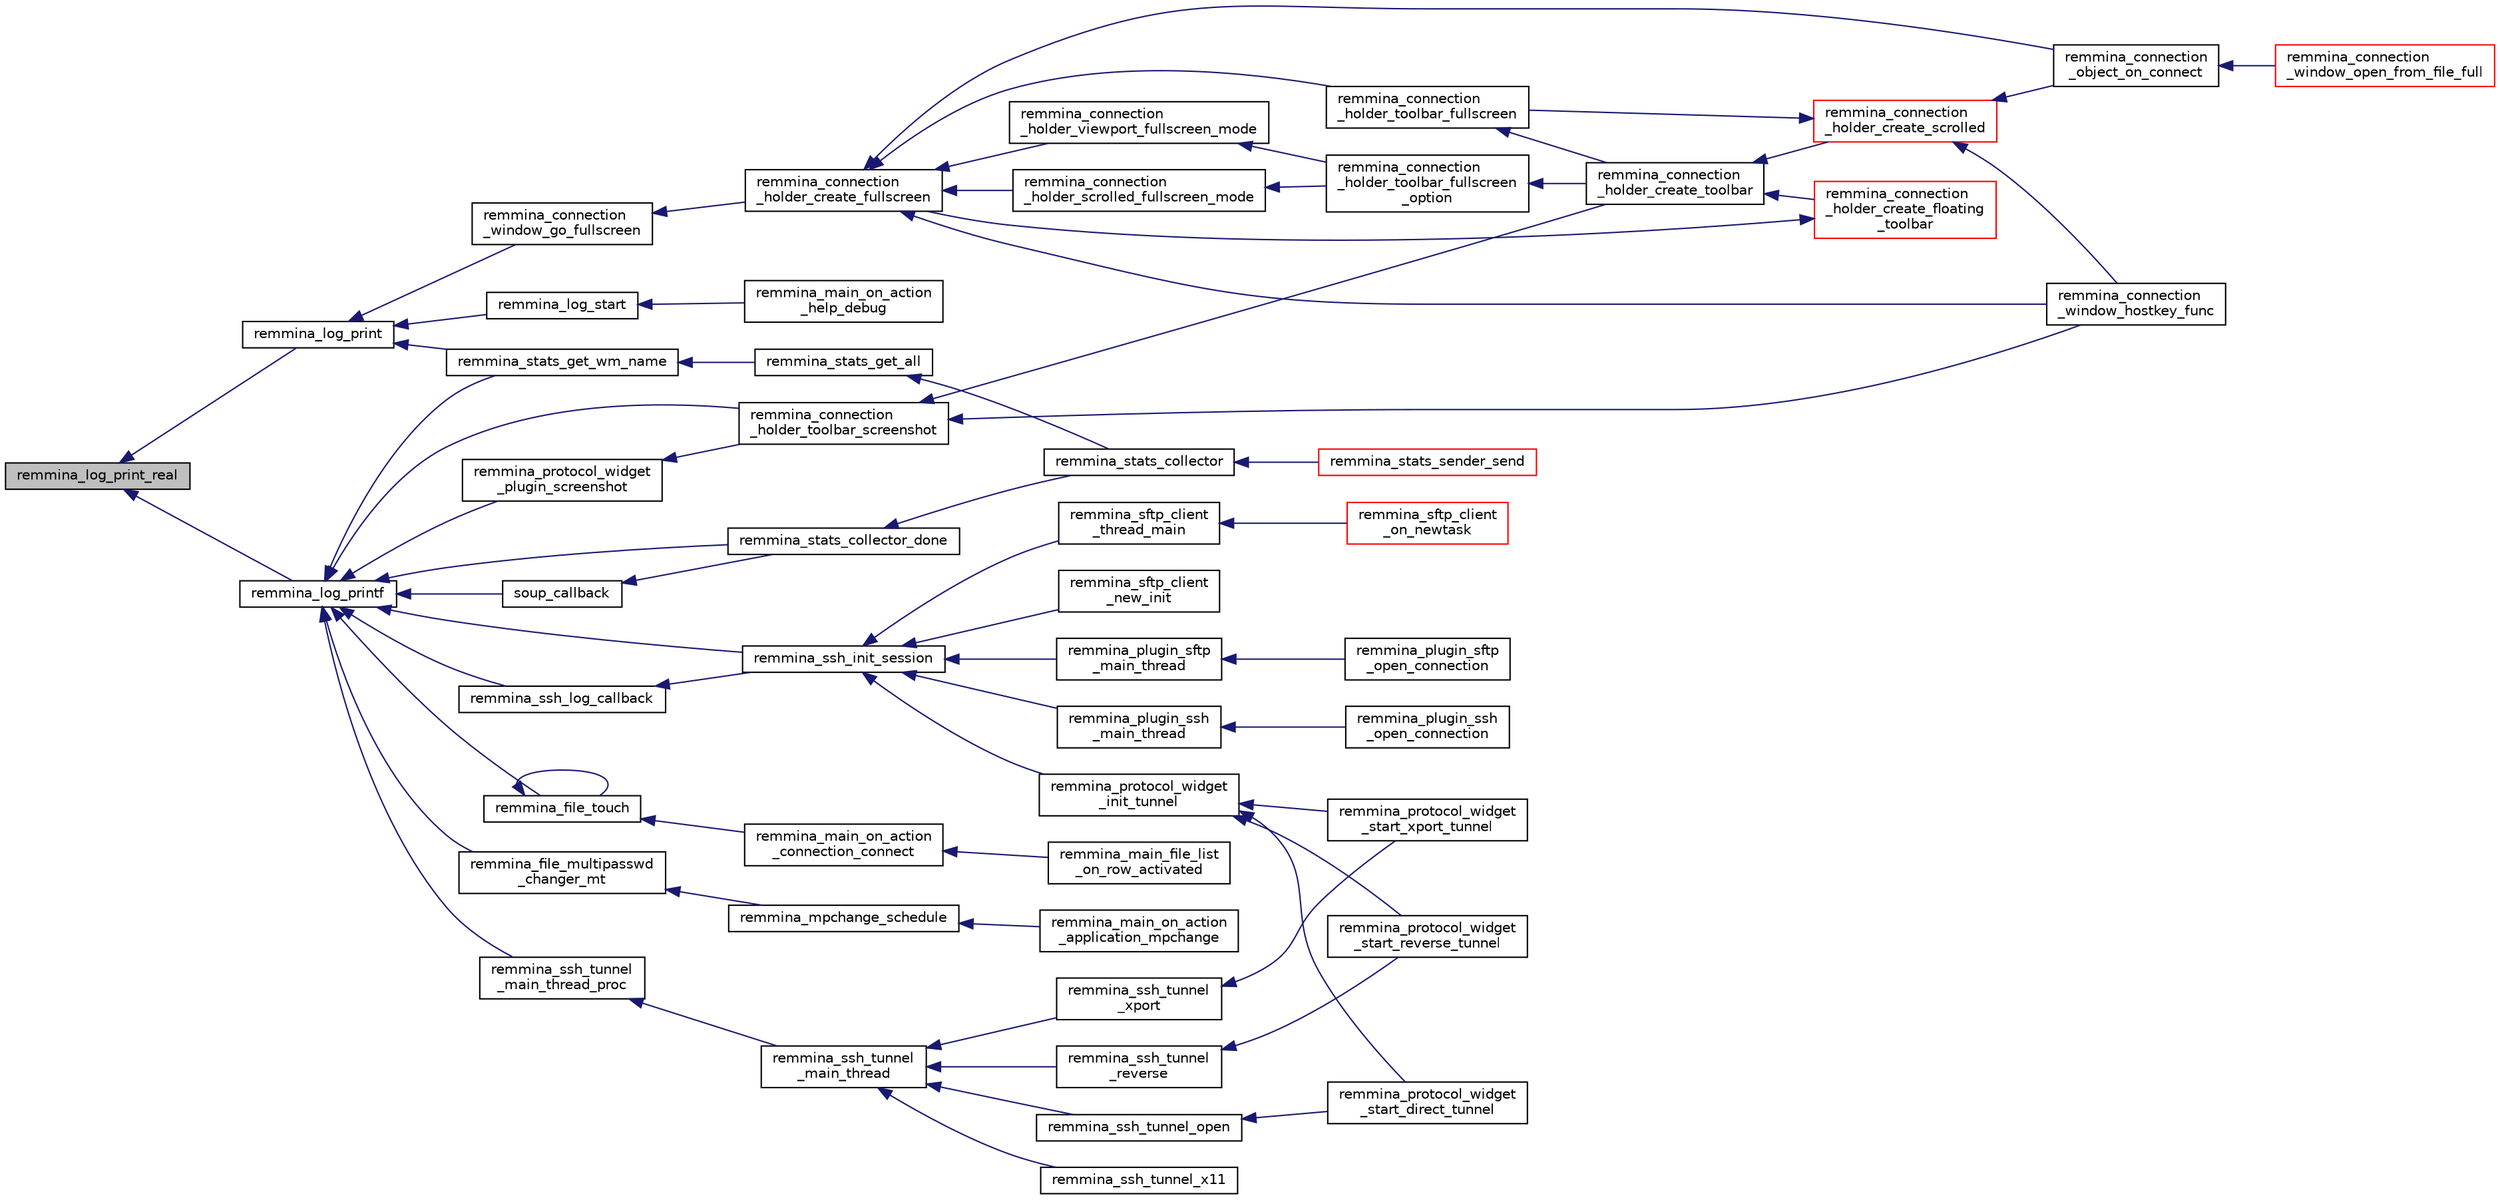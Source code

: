 digraph "remmina_log_print_real"
{
  edge [fontname="Helvetica",fontsize="10",labelfontname="Helvetica",labelfontsize="10"];
  node [fontname="Helvetica",fontsize="10",shape=record];
  rankdir="LR";
  Node188 [label="remmina_log_print_real",height=0.2,width=0.4,color="black", fillcolor="grey75", style="filled", fontcolor="black"];
  Node188 -> Node189 [dir="back",color="midnightblue",fontsize="10",style="solid",fontname="Helvetica"];
  Node189 [label="remmina_log_print",height=0.2,width=0.4,color="black", fillcolor="white", style="filled",URL="$remmina__log_8h.html#aca8f826a273194e22f4467421af9b3aa"];
  Node189 -> Node190 [dir="back",color="midnightblue",fontsize="10",style="solid",fontname="Helvetica"];
  Node190 [label="remmina_connection\l_window_go_fullscreen",height=0.2,width=0.4,color="black", fillcolor="white", style="filled",URL="$remmina__connection__window_8c.html#a10b3a54bf50f7522ee272932673e9419"];
  Node190 -> Node191 [dir="back",color="midnightblue",fontsize="10",style="solid",fontname="Helvetica"];
  Node191 [label="remmina_connection\l_holder_create_fullscreen",height=0.2,width=0.4,color="black", fillcolor="white", style="filled",URL="$remmina__connection__window_8c.html#ae67ca4d276339723c1ff87fc224eaccf"];
  Node191 -> Node192 [dir="back",color="midnightblue",fontsize="10",style="solid",fontname="Helvetica"];
  Node192 [label="remmina_connection\l_holder_toolbar_fullscreen",height=0.2,width=0.4,color="black", fillcolor="white", style="filled",URL="$remmina__connection__window_8c.html#a02ac20f50f1b7b816bd7208127efdbee"];
  Node192 -> Node193 [dir="back",color="midnightblue",fontsize="10",style="solid",fontname="Helvetica"];
  Node193 [label="remmina_connection\l_holder_create_toolbar",height=0.2,width=0.4,color="black", fillcolor="white", style="filled",URL="$remmina__connection__window_8c.html#af8138da72278e9e9000276e08a6fd984"];
  Node193 -> Node194 [dir="back",color="midnightblue",fontsize="10",style="solid",fontname="Helvetica"];
  Node194 [label="remmina_connection\l_holder_create_floating\l_toolbar",height=0.2,width=0.4,color="red", fillcolor="white", style="filled",URL="$remmina__connection__window_8c.html#a967dca6c1876afc3e6bcb763f9709d43"];
  Node194 -> Node191 [dir="back",color="midnightblue",fontsize="10",style="solid",fontname="Helvetica"];
  Node193 -> Node197 [dir="back",color="midnightblue",fontsize="10",style="solid",fontname="Helvetica"];
  Node197 [label="remmina_connection\l_holder_create_scrolled",height=0.2,width=0.4,color="red", fillcolor="white", style="filled",URL="$remmina__connection__window_8c.html#a57b3656c37df65d276ddd50a16906dc7"];
  Node197 -> Node192 [dir="back",color="midnightblue",fontsize="10",style="solid",fontname="Helvetica"];
  Node197 -> Node200 [dir="back",color="midnightblue",fontsize="10",style="solid",fontname="Helvetica"];
  Node200 [label="remmina_connection\l_window_hostkey_func",height=0.2,width=0.4,color="black", fillcolor="white", style="filled",URL="$remmina__connection__window_8c.html#abef663d930076deb3105f86dabe2a9c3"];
  Node197 -> Node201 [dir="back",color="midnightblue",fontsize="10",style="solid",fontname="Helvetica"];
  Node201 [label="remmina_connection\l_object_on_connect",height=0.2,width=0.4,color="black", fillcolor="white", style="filled",URL="$remmina__connection__window_8c.html#a0ad685a873ecef95ec13caba17e0c22e"];
  Node201 -> Node202 [dir="back",color="midnightblue",fontsize="10",style="solid",fontname="Helvetica"];
  Node202 [label="remmina_connection\l_window_open_from_file_full",height=0.2,width=0.4,color="red", fillcolor="white", style="filled",URL="$remmina__connection__window_8h.html#adbf2b670ca3bae96a99cb0b36021a961"];
  Node191 -> Node247 [dir="back",color="midnightblue",fontsize="10",style="solid",fontname="Helvetica"];
  Node247 [label="remmina_connection\l_holder_viewport_fullscreen_mode",height=0.2,width=0.4,color="black", fillcolor="white", style="filled",URL="$remmina__connection__window_8c.html#a0e99d0ff8c39f2c6de508eee9ef498c5"];
  Node247 -> Node248 [dir="back",color="midnightblue",fontsize="10",style="solid",fontname="Helvetica"];
  Node248 [label="remmina_connection\l_holder_toolbar_fullscreen\l_option",height=0.2,width=0.4,color="black", fillcolor="white", style="filled",URL="$remmina__connection__window_8c.html#a1415cdcbed0e6fe9a7978586bf132207"];
  Node248 -> Node193 [dir="back",color="midnightblue",fontsize="10",style="solid",fontname="Helvetica"];
  Node191 -> Node249 [dir="back",color="midnightblue",fontsize="10",style="solid",fontname="Helvetica"];
  Node249 [label="remmina_connection\l_holder_scrolled_fullscreen_mode",height=0.2,width=0.4,color="black", fillcolor="white", style="filled",URL="$remmina__connection__window_8c.html#aa25cae5c0e15e13b817b925e42a044a9"];
  Node249 -> Node248 [dir="back",color="midnightblue",fontsize="10",style="solid",fontname="Helvetica"];
  Node191 -> Node200 [dir="back",color="midnightblue",fontsize="10",style="solid",fontname="Helvetica"];
  Node191 -> Node201 [dir="back",color="midnightblue",fontsize="10",style="solid",fontname="Helvetica"];
  Node189 -> Node250 [dir="back",color="midnightblue",fontsize="10",style="solid",fontname="Helvetica"];
  Node250 [label="remmina_log_start",height=0.2,width=0.4,color="black", fillcolor="white", style="filled",URL="$remmina__log_8h.html#a0b1a2e5262436772262a859cc1e23683"];
  Node250 -> Node251 [dir="back",color="midnightblue",fontsize="10",style="solid",fontname="Helvetica"];
  Node251 [label="remmina_main_on_action\l_help_debug",height=0.2,width=0.4,color="black", fillcolor="white", style="filled",URL="$remmina__main_8c.html#a6034bd779c678857e0561266ef3c0170"];
  Node189 -> Node252 [dir="back",color="midnightblue",fontsize="10",style="solid",fontname="Helvetica"];
  Node252 [label="remmina_stats_get_wm_name",height=0.2,width=0.4,color="black", fillcolor="white", style="filled",URL="$remmina__stats_8c.html#ae596da7901fb3b45b7290a1d70b3ea3a"];
  Node252 -> Node253 [dir="back",color="midnightblue",fontsize="10",style="solid",fontname="Helvetica"];
  Node253 [label="remmina_stats_get_all",height=0.2,width=0.4,color="black", fillcolor="white", style="filled",URL="$remmina__stats_8h.html#a7a1c9ab1abc1fdf78239d11b802843ae",tooltip="Get all statistics in json format to send periodically to the PHP server. "];
  Node253 -> Node254 [dir="back",color="midnightblue",fontsize="10",style="solid",fontname="Helvetica"];
  Node254 [label="remmina_stats_collector",height=0.2,width=0.4,color="black", fillcolor="white", style="filled",URL="$remmina__stats__sender_8c.html#a9fb1f78014c902387de47961e8245518"];
  Node254 -> Node255 [dir="back",color="midnightblue",fontsize="10",style="solid",fontname="Helvetica"];
  Node255 [label="remmina_stats_sender_send",height=0.2,width=0.4,color="red", fillcolor="white", style="filled",URL="$remmina__stats__sender_8h.html#adcfe144769bc83b3a6cc216eb3589919"];
  Node188 -> Node261 [dir="back",color="midnightblue",fontsize="10",style="solid",fontname="Helvetica"];
  Node261 [label="remmina_log_printf",height=0.2,width=0.4,color="black", fillcolor="white", style="filled",URL="$remmina__log_8h.html#ac7848510c1fe1990c992e28cd31af9d8"];
  Node261 -> Node262 [dir="back",color="midnightblue",fontsize="10",style="solid",fontname="Helvetica"];
  Node262 [label="remmina_connection\l_holder_toolbar_screenshot",height=0.2,width=0.4,color="black", fillcolor="white", style="filled",URL="$remmina__connection__window_8c.html#a7959ed5b51966bb0fb9e7b84bbb9878d"];
  Node262 -> Node193 [dir="back",color="midnightblue",fontsize="10",style="solid",fontname="Helvetica"];
  Node262 -> Node200 [dir="back",color="midnightblue",fontsize="10",style="solid",fontname="Helvetica"];
  Node261 -> Node263 [dir="back",color="midnightblue",fontsize="10",style="solid",fontname="Helvetica"];
  Node263 [label="remmina_file_touch",height=0.2,width=0.4,color="black", fillcolor="white", style="filled",URL="$remmina__file_8h.html#a3560cd6da715aad2428f8eab2a96b4e3",tooltip="Update the atime and mtime of a given filename. "];
  Node263 -> Node263 [dir="back",color="midnightblue",fontsize="10",style="solid",fontname="Helvetica"];
  Node263 -> Node226 [dir="back",color="midnightblue",fontsize="10",style="solid",fontname="Helvetica"];
  Node226 [label="remmina_main_on_action\l_connection_connect",height=0.2,width=0.4,color="black", fillcolor="white", style="filled",URL="$remmina__main_8c.html#ae023d1cb099a4f7bee79f13760566cbf"];
  Node226 -> Node227 [dir="back",color="midnightblue",fontsize="10",style="solid",fontname="Helvetica"];
  Node227 [label="remmina_main_file_list\l_on_row_activated",height=0.2,width=0.4,color="black", fillcolor="white", style="filled",URL="$remmina__main_8c.html#aba1a89a2400c5cc8373c6bd34602ac10"];
  Node261 -> Node264 [dir="back",color="midnightblue",fontsize="10",style="solid",fontname="Helvetica"];
  Node264 [label="remmina_file_multipasswd\l_changer_mt",height=0.2,width=0.4,color="black", fillcolor="white", style="filled",URL="$remmina__mpchange_8c.html#a525273e9a7f849c9d072467d216762b2"];
  Node264 -> Node265 [dir="back",color="midnightblue",fontsize="10",style="solid",fontname="Helvetica"];
  Node265 [label="remmina_mpchange_schedule",height=0.2,width=0.4,color="black", fillcolor="white", style="filled",URL="$remmina__mpchange_8h.html#a8627f0b2ac822c2f57a4eddc843a8fed"];
  Node265 -> Node266 [dir="back",color="midnightblue",fontsize="10",style="solid",fontname="Helvetica"];
  Node266 [label="remmina_main_on_action\l_application_mpchange",height=0.2,width=0.4,color="black", fillcolor="white", style="filled",URL="$remmina__main_8c.html#ab4f57cd4cee702be983cf78ed13de578"];
  Node261 -> Node267 [dir="back",color="midnightblue",fontsize="10",style="solid",fontname="Helvetica"];
  Node267 [label="remmina_protocol_widget\l_plugin_screenshot",height=0.2,width=0.4,color="black", fillcolor="white", style="filled",URL="$remmina__protocol__widget_8h.html#a57ac13fc4a2653c40e0601183628c0ca"];
  Node267 -> Node262 [dir="back",color="midnightblue",fontsize="10",style="solid",fontname="Helvetica"];
  Node261 -> Node268 [dir="back",color="midnightblue",fontsize="10",style="solid",fontname="Helvetica"];
  Node268 [label="remmina_ssh_log_callback",height=0.2,width=0.4,color="black", fillcolor="white", style="filled",URL="$remmina__ssh_8c.html#a5a3191a46707e450ee51286976531225"];
  Node268 -> Node269 [dir="back",color="midnightblue",fontsize="10",style="solid",fontname="Helvetica"];
  Node269 [label="remmina_ssh_init_session",height=0.2,width=0.4,color="black", fillcolor="white", style="filled",URL="$remmina__ssh_8h.html#a624b8ac30ddcd00ebda0b51d504f5a33"];
  Node269 -> Node270 [dir="back",color="midnightblue",fontsize="10",style="solid",fontname="Helvetica"];
  Node270 [label="remmina_protocol_widget\l_init_tunnel",height=0.2,width=0.4,color="black", fillcolor="white", style="filled",URL="$remmina__protocol__widget_8c.html#a8c7b715825ff576b24d2878976d20f20"];
  Node270 -> Node271 [dir="back",color="midnightblue",fontsize="10",style="solid",fontname="Helvetica"];
  Node271 [label="remmina_protocol_widget\l_start_direct_tunnel",height=0.2,width=0.4,color="black", fillcolor="white", style="filled",URL="$remmina__protocol__widget_8h.html#a9d55210413d6a313478f81cf76ecf1b7",tooltip="Start an SSH tunnel if possible and return the host:port string. "];
  Node270 -> Node272 [dir="back",color="midnightblue",fontsize="10",style="solid",fontname="Helvetica"];
  Node272 [label="remmina_protocol_widget\l_start_reverse_tunnel",height=0.2,width=0.4,color="black", fillcolor="white", style="filled",URL="$remmina__protocol__widget_8h.html#aa6d9f2f558fcd9e7fe58eefcde1c3c5c"];
  Node270 -> Node273 [dir="back",color="midnightblue",fontsize="10",style="solid",fontname="Helvetica"];
  Node273 [label="remmina_protocol_widget\l_start_xport_tunnel",height=0.2,width=0.4,color="black", fillcolor="white", style="filled",URL="$remmina__protocol__widget_8h.html#a172fa9cf2ce196c9846a3e47ea9036b4"];
  Node269 -> Node274 [dir="back",color="midnightblue",fontsize="10",style="solid",fontname="Helvetica"];
  Node274 [label="remmina_sftp_client\l_thread_main",height=0.2,width=0.4,color="black", fillcolor="white", style="filled",URL="$remmina__sftp__client_8c.html#aea3e3b72fb51d466fee78af11234d7b7"];
  Node274 -> Node275 [dir="back",color="midnightblue",fontsize="10",style="solid",fontname="Helvetica"];
  Node275 [label="remmina_sftp_client\l_on_newtask",height=0.2,width=0.4,color="red", fillcolor="white", style="filled",URL="$remmina__sftp__client_8c.html#a788420fb944ee5059cbc53f8648e9636"];
  Node269 -> Node277 [dir="back",color="midnightblue",fontsize="10",style="solid",fontname="Helvetica"];
  Node277 [label="remmina_sftp_client\l_new_init",height=0.2,width=0.4,color="black", fillcolor="white", style="filled",URL="$remmina__sftp__client_8c.html#a65bc7fd4a50bc7d1aa9de2d3ae6b2282"];
  Node269 -> Node278 [dir="back",color="midnightblue",fontsize="10",style="solid",fontname="Helvetica"];
  Node278 [label="remmina_plugin_sftp\l_main_thread",height=0.2,width=0.4,color="black", fillcolor="white", style="filled",URL="$remmina__sftp__plugin_8c.html#ab524c406d78b2e32a339884fbdae56a9"];
  Node278 -> Node279 [dir="back",color="midnightblue",fontsize="10",style="solid",fontname="Helvetica"];
  Node279 [label="remmina_plugin_sftp\l_open_connection",height=0.2,width=0.4,color="black", fillcolor="white", style="filled",URL="$remmina__sftp__plugin_8c.html#a0553d8f4834a1865e3640ec4180e63c4"];
  Node269 -> Node280 [dir="back",color="midnightblue",fontsize="10",style="solid",fontname="Helvetica"];
  Node280 [label="remmina_plugin_ssh\l_main_thread",height=0.2,width=0.4,color="black", fillcolor="white", style="filled",URL="$remmina__ssh__plugin_8c.html#a4fa1cd6e50c66d79e727d7264fc454ee",tooltip="Remmina Protocol plugin main function. "];
  Node280 -> Node281 [dir="back",color="midnightblue",fontsize="10",style="solid",fontname="Helvetica"];
  Node281 [label="remmina_plugin_ssh\l_open_connection",height=0.2,width=0.4,color="black", fillcolor="white", style="filled",URL="$remmina__ssh__plugin_8c.html#a01bb81cfc23add39c9260e888ef1d88f",tooltip="Initialize the the main window properties and the pthread. "];
  Node261 -> Node269 [dir="back",color="midnightblue",fontsize="10",style="solid",fontname="Helvetica"];
  Node261 -> Node282 [dir="back",color="midnightblue",fontsize="10",style="solid",fontname="Helvetica"];
  Node282 [label="remmina_ssh_tunnel\l_main_thread_proc",height=0.2,width=0.4,color="black", fillcolor="white", style="filled",URL="$remmina__ssh_8c.html#a2c47bcbe038c0d5a393a781c96a5a549"];
  Node282 -> Node283 [dir="back",color="midnightblue",fontsize="10",style="solid",fontname="Helvetica"];
  Node283 [label="remmina_ssh_tunnel\l_main_thread",height=0.2,width=0.4,color="black", fillcolor="white", style="filled",URL="$remmina__ssh_8c.html#a879c1981a3b643529d64107a653016a6"];
  Node283 -> Node284 [dir="back",color="midnightblue",fontsize="10",style="solid",fontname="Helvetica"];
  Node284 [label="remmina_ssh_tunnel_open",height=0.2,width=0.4,color="black", fillcolor="white", style="filled",URL="$remmina__ssh_8h.html#a52b3f47eac79f2781ba81d61505f4f53"];
  Node284 -> Node271 [dir="back",color="midnightblue",fontsize="10",style="solid",fontname="Helvetica"];
  Node283 -> Node285 [dir="back",color="midnightblue",fontsize="10",style="solid",fontname="Helvetica"];
  Node285 [label="remmina_ssh_tunnel_x11",height=0.2,width=0.4,color="black", fillcolor="white", style="filled",URL="$remmina__ssh_8h.html#ac6d58beb4df141c6353e897c39748146"];
  Node283 -> Node286 [dir="back",color="midnightblue",fontsize="10",style="solid",fontname="Helvetica"];
  Node286 [label="remmina_ssh_tunnel\l_xport",height=0.2,width=0.4,color="black", fillcolor="white", style="filled",URL="$remmina__ssh_8h.html#aba49db2ced40e21e8adfad69dcfda2c4"];
  Node286 -> Node273 [dir="back",color="midnightblue",fontsize="10",style="solid",fontname="Helvetica"];
  Node283 -> Node287 [dir="back",color="midnightblue",fontsize="10",style="solid",fontname="Helvetica"];
  Node287 [label="remmina_ssh_tunnel\l_reverse",height=0.2,width=0.4,color="black", fillcolor="white", style="filled",URL="$remmina__ssh_8h.html#ae47c8270267b02b9c0ff5b36074101c2"];
  Node287 -> Node272 [dir="back",color="midnightblue",fontsize="10",style="solid",fontname="Helvetica"];
  Node261 -> Node252 [dir="back",color="midnightblue",fontsize="10",style="solid",fontname="Helvetica"];
  Node261 -> Node288 [dir="back",color="midnightblue",fontsize="10",style="solid",fontname="Helvetica"];
  Node288 [label="soup_callback",height=0.2,width=0.4,color="black", fillcolor="white", style="filled",URL="$remmina__stats__sender_8c.html#a25ee87d9e565079665ced10b7736fb20"];
  Node288 -> Node289 [dir="back",color="midnightblue",fontsize="10",style="solid",fontname="Helvetica"];
  Node289 [label="remmina_stats_collector_done",height=0.2,width=0.4,color="black", fillcolor="white", style="filled",URL="$remmina__stats__sender_8c.html#a38aa59201bec4b28dd8af8273063dce7"];
  Node289 -> Node254 [dir="back",color="midnightblue",fontsize="10",style="solid",fontname="Helvetica"];
  Node261 -> Node289 [dir="back",color="midnightblue",fontsize="10",style="solid",fontname="Helvetica"];
}
